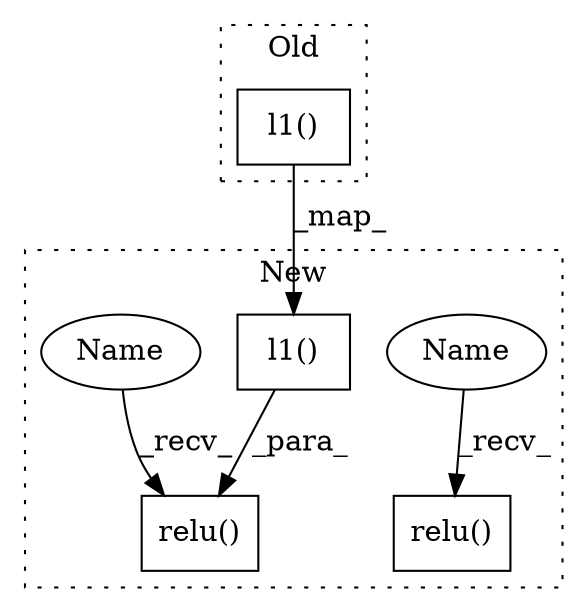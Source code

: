 digraph G {
subgraph cluster0 {
1 [label="l1()" a="75" s="1031,1044" l="8,1" shape="box"];
label = "Old";
style="dotted";
}
subgraph cluster1 {
2 [label="l1()" a="75" s="1038,1051" l="8,1" shape="box"];
3 [label="relu()" a="75" s="1031,1052" l="7,1" shape="box"];
4 [label="relu()" a="75" s="1073,1090" l="7,1" shape="box"];
5 [label="Name" a="87" s="1073" l="1" shape="ellipse"];
6 [label="Name" a="87" s="1031" l="1" shape="ellipse"];
label = "New";
style="dotted";
}
1 -> 2 [label="_map_"];
2 -> 3 [label="_para_"];
5 -> 4 [label="_recv_"];
6 -> 3 [label="_recv_"];
}
